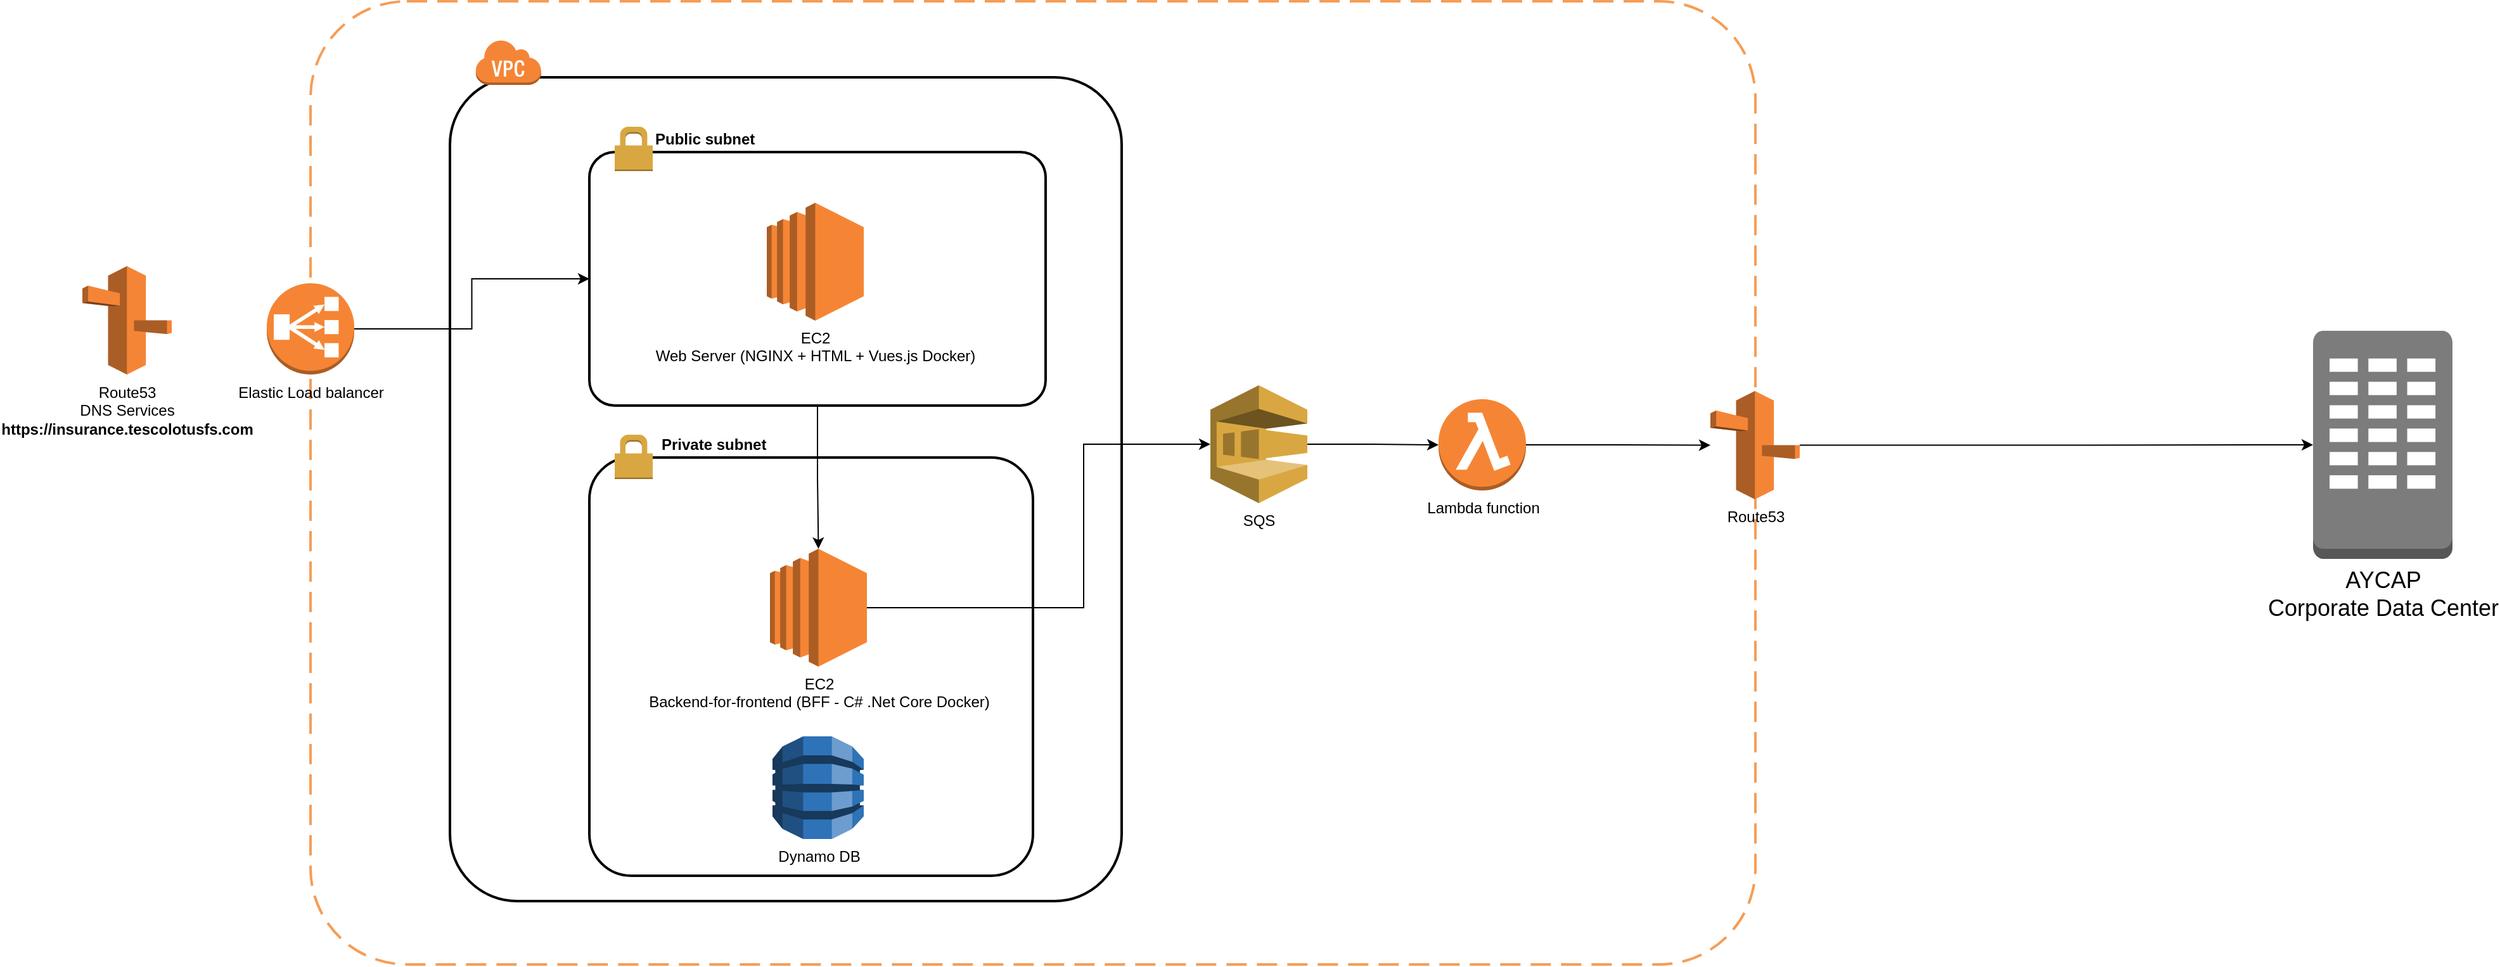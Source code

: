 <mxfile version="10.7.4" type="github"><diagram id="LxcErP3utdlDIvT-QuOY" name="Page-1"><mxGraphModel dx="2796" dy="1452" grid="1" gridSize="10" guides="1" tooltips="1" connect="1" arrows="1" fold="1" page="1" pageScale="1" pageWidth="3300" pageHeight="2339" math="0" shadow="0"><root><mxCell id="0"/><mxCell id="1" parent="0"/><mxCell id="rfWni7gN66RDjKxtkfjA-11" value="" style="rounded=1;arcSize=10;dashed=0;strokeColor=#000000;fillColor=none;gradientColor=none;strokeWidth=2;" parent="1" vertex="1"><mxGeometry x="450" y="330" width="530" height="650" as="geometry"/></mxCell><mxCell id="rfWni7gN66RDjKxtkfjA-15" value="" style="rounded=1;arcSize=10;dashed=0;strokeColor=#000000;fillColor=none;gradientColor=none;strokeWidth=2;" parent="1" vertex="1"><mxGeometry x="560" y="630" width="350" height="330" as="geometry"/></mxCell><mxCell id="rfWni7gN66RDjKxtkfjA-19" value="" style="rounded=1;arcSize=10;dashed=1;strokeColor=#F59D56;fillColor=none;gradientColor=none;dashPattern=8 4;strokeWidth=2;" parent="1" vertex="1"><mxGeometry x="340" y="270" width="1140" height="760" as="geometry"/></mxCell><mxCell id="rfWni7gN66RDjKxtkfjA-1" value="EC2&lt;br&gt;Web Server (NGINX + HTML + Vues.js Docker)" style="outlineConnect=0;dashed=0;verticalLabelPosition=bottom;verticalAlign=top;align=center;html=1;shape=mxgraph.aws3.ec2;fillColor=#F58534;gradientColor=none;" parent="1" vertex="1"><mxGeometry x="700" y="429" width="76.5" height="93" as="geometry"/></mxCell><mxCell id="UbTpcpO49qft5_JzoEQ9-5" style="edgeStyle=orthogonalEdgeStyle;rounded=0;orthogonalLoop=1;jettySize=auto;html=1;entryX=0;entryY=0.5;entryDx=0;entryDy=0;entryPerimeter=0;" edge="1" parent="1" source="rfWni7gN66RDjKxtkfjA-2" target="rfWni7gN66RDjKxtkfjA-3"><mxGeometry relative="1" as="geometry"><Array as="points"><mxPoint x="950" y="749"/><mxPoint x="950" y="620"/></Array></mxGeometry></mxCell><mxCell id="rfWni7gN66RDjKxtkfjA-2" value="EC2&lt;br&gt;Backend-for-frontend (BFF - C# .Net Core Docker)" style="outlineConnect=0;dashed=0;verticalLabelPosition=bottom;verticalAlign=top;align=center;html=1;shape=mxgraph.aws3.ec2;fillColor=#F58534;gradientColor=none;" parent="1" vertex="1"><mxGeometry x="702.5" y="702" width="76.5" height="93" as="geometry"/></mxCell><mxCell id="UbTpcpO49qft5_JzoEQ9-6" style="edgeStyle=orthogonalEdgeStyle;rounded=0;orthogonalLoop=1;jettySize=auto;html=1;entryX=0;entryY=0.5;entryDx=0;entryDy=0;entryPerimeter=0;" edge="1" parent="1" source="rfWni7gN66RDjKxtkfjA-3" target="rfWni7gN66RDjKxtkfjA-4"><mxGeometry relative="1" as="geometry"/></mxCell><mxCell id="rfWni7gN66RDjKxtkfjA-3" value="SQS" style="outlineConnect=0;dashed=0;verticalLabelPosition=bottom;verticalAlign=top;align=center;html=1;shape=mxgraph.aws3.sqs;fillColor=#D9A741;gradientColor=none;" parent="1" vertex="1"><mxGeometry x="1050" y="573" width="76.5" height="93" as="geometry"/></mxCell><mxCell id="UbTpcpO49qft5_JzoEQ9-7" style="edgeStyle=orthogonalEdgeStyle;rounded=0;orthogonalLoop=1;jettySize=auto;html=1;" edge="1" parent="1" source="rfWni7gN66RDjKxtkfjA-4" target="rfWni7gN66RDjKxtkfjA-5"><mxGeometry relative="1" as="geometry"/></mxCell><mxCell id="rfWni7gN66RDjKxtkfjA-4" value="Lambda function" style="outlineConnect=0;dashed=0;verticalLabelPosition=bottom;verticalAlign=top;align=center;html=1;shape=mxgraph.aws3.lambda_function;fillColor=#F58534;gradientColor=none;" parent="1" vertex="1"><mxGeometry x="1230" y="584" width="69" height="72" as="geometry"/></mxCell><mxCell id="UbTpcpO49qft5_JzoEQ9-2" style="edgeStyle=orthogonalEdgeStyle;rounded=0;orthogonalLoop=1;jettySize=auto;html=1;entryX=0;entryY=0.5;entryDx=0;entryDy=0;entryPerimeter=0;" edge="1" parent="1" source="rfWni7gN66RDjKxtkfjA-5" target="UbTpcpO49qft5_JzoEQ9-1"><mxGeometry relative="1" as="geometry"/></mxCell><mxCell id="rfWni7gN66RDjKxtkfjA-5" value="Route53" style="outlineConnect=0;dashed=0;verticalLabelPosition=bottom;verticalAlign=top;align=center;html=1;shape=mxgraph.aws3.route_53;fillColor=#F58536;gradientColor=none;" parent="1" vertex="1"><mxGeometry x="1444.5" y="577.5" width="70.5" height="85.5" as="geometry"/></mxCell><mxCell id="rfWni7gN66RDjKxtkfjA-6" value="Route53&lt;br&gt;DNS Services&lt;br&gt;&lt;b&gt;https://insurance.tescolotusfs.com&lt;/b&gt;&lt;br&gt;" style="outlineConnect=0;dashed=0;verticalLabelPosition=bottom;verticalAlign=top;align=center;html=1;shape=mxgraph.aws3.route_53;fillColor=#F58536;gradientColor=none;" parent="1" vertex="1"><mxGeometry x="160" y="479" width="70.5" height="85.5" as="geometry"/></mxCell><mxCell id="UbTpcpO49qft5_JzoEQ9-3" style="edgeStyle=orthogonalEdgeStyle;rounded=0;orthogonalLoop=1;jettySize=auto;html=1;" edge="1" parent="1" source="rfWni7gN66RDjKxtkfjA-7" target="rfWni7gN66RDjKxtkfjA-13"><mxGeometry relative="1" as="geometry"/></mxCell><mxCell id="rfWni7gN66RDjKxtkfjA-7" value="Elastic Load balancer" style="outlineConnect=0;dashed=0;verticalLabelPosition=bottom;verticalAlign=top;align=center;html=1;shape=mxgraph.aws3.classic_load_balancer;fillColor=#F58534;gradientColor=none;" parent="1" vertex="1"><mxGeometry x="305.5" y="492.5" width="69" height="72" as="geometry"/></mxCell><mxCell id="rfWni7gN66RDjKxtkfjA-8" value="Dynamo DB" style="outlineConnect=0;dashed=0;verticalLabelPosition=bottom;verticalAlign=top;align=center;html=1;shape=mxgraph.aws3.dynamo_db;fillColor=#2E73B8;gradientColor=none;" parent="1" vertex="1"><mxGeometry x="704.5" y="850" width="72" height="81" as="geometry"/></mxCell><mxCell id="rfWni7gN66RDjKxtkfjA-12" value="" style="dashed=0;html=1;shape=mxgraph.aws3.virtual_private_cloud;fillColor=#F58536;gradientColor=none;dashed=0;" parent="1" vertex="1"><mxGeometry x="470" y="300" width="52" height="36" as="geometry"/></mxCell><mxCell id="UbTpcpO49qft5_JzoEQ9-4" style="edgeStyle=orthogonalEdgeStyle;rounded=0;orthogonalLoop=1;jettySize=auto;html=1;entryX=0.5;entryY=0;entryDx=0;entryDy=0;entryPerimeter=0;" edge="1" parent="1" source="rfWni7gN66RDjKxtkfjA-13" target="rfWni7gN66RDjKxtkfjA-2"><mxGeometry relative="1" as="geometry"/></mxCell><mxCell id="rfWni7gN66RDjKxtkfjA-13" value="" style="rounded=1;arcSize=10;dashed=0;strokeColor=#000000;fillColor=none;gradientColor=none;strokeWidth=2;" parent="1" vertex="1"><mxGeometry x="560" y="389" width="360" height="200" as="geometry"/></mxCell><mxCell id="rfWni7gN66RDjKxtkfjA-14" value="" style="dashed=0;html=1;shape=mxgraph.aws3.permissions;fillColor=#D9A741;gradientColor=none;dashed=0;" parent="1" vertex="1"><mxGeometry x="580" y="369" width="30" height="35" as="geometry"/></mxCell><mxCell id="rfWni7gN66RDjKxtkfjA-16" value="" style="dashed=0;html=1;shape=mxgraph.aws3.permissions;fillColor=#D9A741;gradientColor=none;dashed=0;" parent="1" vertex="1"><mxGeometry x="580" y="612" width="30" height="35" as="geometry"/></mxCell><mxCell id="rfWni7gN66RDjKxtkfjA-17" value="Private subnet" style="text;html=1;resizable=0;points=[];autosize=1;align=left;verticalAlign=top;spacingTop=-4;fontStyle=1" parent="1" vertex="1"><mxGeometry x="614.5" y="609.5" width="90" height="20" as="geometry"/></mxCell><mxCell id="rfWni7gN66RDjKxtkfjA-18" value="Public subnet" style="text;html=1;resizable=0;points=[];autosize=1;align=left;verticalAlign=top;spacingTop=-4;fontStyle=1" parent="1" vertex="1"><mxGeometry x="610" y="369" width="90" height="20" as="geometry"/></mxCell><mxCell id="UbTpcpO49qft5_JzoEQ9-1" value="&lt;font style=&quot;font-size: 18px&quot;&gt;AYCAP&lt;br&gt;Corporate Data Center&lt;/font&gt;" style="outlineConnect=0;dashed=0;verticalLabelPosition=bottom;verticalAlign=top;align=center;html=1;shape=mxgraph.aws3.corporate_data_center;fillColor=#7D7C7C;gradientColor=none;" vertex="1" parent="1"><mxGeometry x="1920" y="530" width="110" height="180" as="geometry"/></mxCell></root></mxGraphModel></diagram></mxfile>